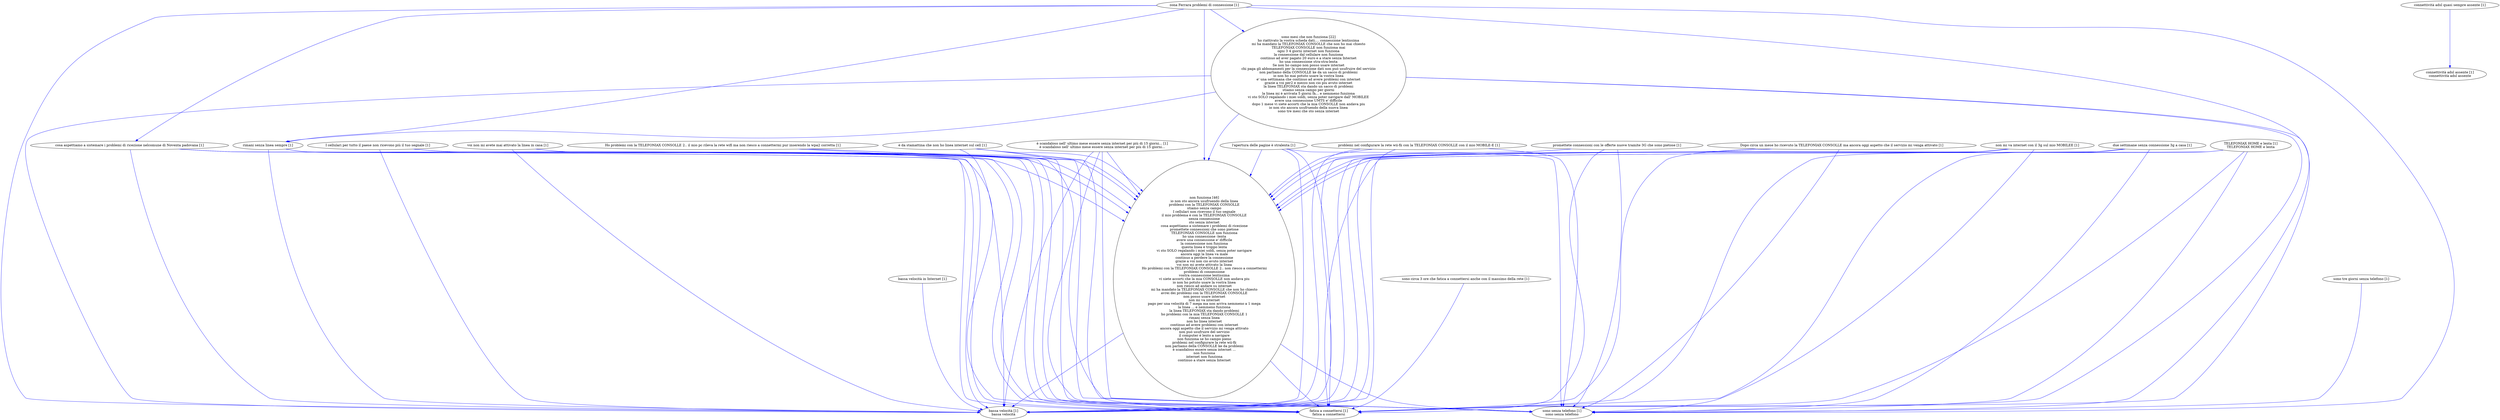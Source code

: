 digraph collapsedGraph {
"non funziona [46]\nio non sto ancora usufruendo della linea\nproblemi con la TELEFONIAX CONSOLLE\nstiamo senza campo\nI cellulari non ricevono il tuo segnale\nil mio problema è con la TELEFONIAX CONSOLLE\nsenza connessione\nsto senza internet\ncosa aspettiamo a sistemare i problemi di ricezione\npromettete connessioni che sono pietose\nTELEFONIAX CONSOLLE non funziona\nho una connessione -lenta\navere una connessione e' difficile\nla connessione non funziona\nquesta linea è troppo lenta\nvi sto SOLO regalando i miei soldi, senza poter navigare\nancora oggi la linea va male\ncontinuo a perdere la connessione\ngrazie a voi non cio avuto internet\nvoi non mi avete attivato la linea\nHo problemi con la TELEFONIAX CONSOLLE 2.. non riesco a connettermi\nproblemi di connessione\nvostra connessione lentissima\nvi siete accorti che la mia CONSOLLE non andava piu\nio non ho potuto usare la vostra linea\nnon riesco ad andare su internet\nmi ha mandato la TELEFONIAX CONSOLLE che non ho chiesto\navrei dei problemi con la TELEFONIAX CONSOLLE\nnon posso usare internet\nnon mi va internet\npago per una velocità di 7 mega ma non arriva nemmeno a 1 mega\nla linea ... e nemmeno funziona\nla linea TELEFONIAX sta dando problemi\nho problemi con la mia TELEFONIAX CONSOLLE 1\nrimani senza linea\nnon ho linea internet\ncontinuo ad avere problemi con internet\nancora oggi aspetto che il servizio mi venga attivato\nnon può usufruire del servizio\nil computer è lento a navigare\nnon funziona se ho campo pieno\nproblemi nel configurare la rete wii-fii\nnon parliamo della CONSOLLE ke da problemi\nè scandaloso essere senza internet ...\nnon funziona\ninternet non funziona\ncontinuo a stare senza Internet""sono mesi che non funziona [22]\nho riattivato la vostra scheda dati.... connessione lentissima\nmi ha mandato la TELEFONIAX CONSOLLE che non ho mai chiesto\nTELEFONIAX CONSOLLE non funziona mai\nogni 3 4 giorni internet non funziona\nla connessione dal cellulare non funziona\ncontinuo ad aver pagato 20 euro e a stare senza Internet\nho una connessione stra-stra-lenta\nSe non ho campo non posso usare internet\nchi paga gli abbonamenti per la connessione dati non può usufruire del servizio\nnon parliamo della CONSOLLE ke da un sacco di problemi\nio non ho mai potuto usare la vostra linea\ne' una settimana che continuo ad avere problemi con internet\ngrazie a voi per2 e mezzo non cio piu avuto internet\nla linea TELEFONIAX sta dando un sacco di problemi\nstiamo senza campo per giorni\nla linea mi è arrivata 5 giorni fà... e nemmeno funziona\nvi sto SOLO regalando i miei soldi, senza poter navigare dall' MOBILEE\navere una connessione UMTS e' difficile\ndopo 1 mese vi siete accorti che la mia CONSOLLE non andava piu\nio non sto ancora usufruendo della nuova linea\nsono tre mesi che sto senza internet""Dopo circa un mese ho ricevuto la TELEFONIAX CONSOLLE ma ancora oggi aspetto che il servizio mi venga attivato [1]""Ho problemi con la TELEFONIAX CONSOLLE 2.. il mio pc rileva la rete wifi ma non riesco a connettermi pur inserendo la wpa2 corretta [1]""I cellulari per tutto il paese non ricevono più il tuo segnale [1]""TELEFONIAX HOME e lenta [1]\nTELEFONIAX HOME e lenta""bassa velocità [1]\nbassa velocità""bassa velocità in Internet [1]""connettività adsl assente [1]\nconnettività adsl assente""connettività adsl quasi sempre assente [1]""cosa aspettiamo a sistemare i problemi di ricezione nelcomune di Noventa padovana [1]""due settimane senza connessione 3g a casa [1]""l'apertura delle pagine è stralenta [1]""non mi va internet con il 3g sul mio MOBILEE [1]""problemi nel configurare la rete wii-fii con la TELEFONIAX CONSOLLE con il mio MOBILE-E [1]""promettete connessioni con le offerte nuove tramite 3G che sono pietose [1]""rimani senza linea sempre [1]""fatica a connettersi [1]\nfatica a connettersi""sono circa 3 ore che fatica a connettersi anche con il massimo della rete [1]""sono senza telefono [1]\nsono senza telefono""sono tre giorni senza telefono [1]""voi non mi avete mai attivato la linea in casa [1]""zona Ferrara problemi di connessione [1]""è da stamattina che non ho linea internet sul cell [1]""è scandaloso nell' ultimo mese essere senza internet per più di 15 giorni... [1]\nè scandaloso nell' ultimo mese essere senza internet per più di 15 giorni...""bassa velocità in Internet [1]" -> "bassa velocità [1]\nbassa velocità" [color=blue]
"connettività adsl quasi sempre assente [1]" -> "connettività adsl assente [1]\nconnettività adsl assente" [color=blue]
"TELEFONIAX HOME e lenta [1]\nTELEFONIAX HOME e lenta" -> "non funziona [46]\nio non sto ancora usufruendo della linea\nproblemi con la TELEFONIAX CONSOLLE\nstiamo senza campo\nI cellulari non ricevono il tuo segnale\nil mio problema è con la TELEFONIAX CONSOLLE\nsenza connessione\nsto senza internet\ncosa aspettiamo a sistemare i problemi di ricezione\npromettete connessioni che sono pietose\nTELEFONIAX CONSOLLE non funziona\nho una connessione -lenta\navere una connessione e' difficile\nla connessione non funziona\nquesta linea è troppo lenta\nvi sto SOLO regalando i miei soldi, senza poter navigare\nancora oggi la linea va male\ncontinuo a perdere la connessione\ngrazie a voi non cio avuto internet\nvoi non mi avete attivato la linea\nHo problemi con la TELEFONIAX CONSOLLE 2.. non riesco a connettermi\nproblemi di connessione\nvostra connessione lentissima\nvi siete accorti che la mia CONSOLLE non andava piu\nio non ho potuto usare la vostra linea\nnon riesco ad andare su internet\nmi ha mandato la TELEFONIAX CONSOLLE che non ho chiesto\navrei dei problemi con la TELEFONIAX CONSOLLE\nnon posso usare internet\nnon mi va internet\npago per una velocità di 7 mega ma non arriva nemmeno a 1 mega\nla linea ... e nemmeno funziona\nla linea TELEFONIAX sta dando problemi\nho problemi con la mia TELEFONIAX CONSOLLE 1\nrimani senza linea\nnon ho linea internet\ncontinuo ad avere problemi con internet\nancora oggi aspetto che il servizio mi venga attivato\nnon può usufruire del servizio\nil computer è lento a navigare\nnon funziona se ho campo pieno\nproblemi nel configurare la rete wii-fii\nnon parliamo della CONSOLLE ke da problemi\nè scandaloso essere senza internet ...\nnon funziona\ninternet non funziona\ncontinuo a stare senza Internet" [color=blue]
"non funziona [46]\nio non sto ancora usufruendo della linea\nproblemi con la TELEFONIAX CONSOLLE\nstiamo senza campo\nI cellulari non ricevono il tuo segnale\nil mio problema è con la TELEFONIAX CONSOLLE\nsenza connessione\nsto senza internet\ncosa aspettiamo a sistemare i problemi di ricezione\npromettete connessioni che sono pietose\nTELEFONIAX CONSOLLE non funziona\nho una connessione -lenta\navere una connessione e' difficile\nla connessione non funziona\nquesta linea è troppo lenta\nvi sto SOLO regalando i miei soldi, senza poter navigare\nancora oggi la linea va male\ncontinuo a perdere la connessione\ngrazie a voi non cio avuto internet\nvoi non mi avete attivato la linea\nHo problemi con la TELEFONIAX CONSOLLE 2.. non riesco a connettermi\nproblemi di connessione\nvostra connessione lentissima\nvi siete accorti che la mia CONSOLLE non andava piu\nio non ho potuto usare la vostra linea\nnon riesco ad andare su internet\nmi ha mandato la TELEFONIAX CONSOLLE che non ho chiesto\navrei dei problemi con la TELEFONIAX CONSOLLE\nnon posso usare internet\nnon mi va internet\npago per una velocità di 7 mega ma non arriva nemmeno a 1 mega\nla linea ... e nemmeno funziona\nla linea TELEFONIAX sta dando problemi\nho problemi con la mia TELEFONIAX CONSOLLE 1\nrimani senza linea\nnon ho linea internet\ncontinuo ad avere problemi con internet\nancora oggi aspetto che il servizio mi venga attivato\nnon può usufruire del servizio\nil computer è lento a navigare\nnon funziona se ho campo pieno\nproblemi nel configurare la rete wii-fii\nnon parliamo della CONSOLLE ke da problemi\nè scandaloso essere senza internet ...\nnon funziona\ninternet non funziona\ncontinuo a stare senza Internet" -> "bassa velocità [1]\nbassa velocità" [color=blue]
"Ho problemi con la TELEFONIAX CONSOLLE 2.. il mio pc rileva la rete wifi ma non riesco a connettermi pur inserendo la wpa2 corretta [1]" -> "bassa velocità [1]\nbassa velocità" [color=blue]
"I cellulari per tutto il paese non ricevono più il tuo segnale [1]" -> "bassa velocità [1]\nbassa velocità" [color=blue]
"sono mesi che non funziona [22]\nho riattivato la vostra scheda dati.... connessione lentissima\nmi ha mandato la TELEFONIAX CONSOLLE che non ho mai chiesto\nTELEFONIAX CONSOLLE non funziona mai\nogni 3 4 giorni internet non funziona\nla connessione dal cellulare non funziona\ncontinuo ad aver pagato 20 euro e a stare senza Internet\nho una connessione stra-stra-lenta\nSe non ho campo non posso usare internet\nchi paga gli abbonamenti per la connessione dati non può usufruire del servizio\nnon parliamo della CONSOLLE ke da un sacco di problemi\nio non ho mai potuto usare la vostra linea\ne' una settimana che continuo ad avere problemi con internet\ngrazie a voi per2 e mezzo non cio piu avuto internet\nla linea TELEFONIAX sta dando un sacco di problemi\nstiamo senza campo per giorni\nla linea mi è arrivata 5 giorni fà... e nemmeno funziona\nvi sto SOLO regalando i miei soldi, senza poter navigare dall' MOBILEE\navere una connessione UMTS e' difficile\ndopo 1 mese vi siete accorti che la mia CONSOLLE non andava piu\nio non sto ancora usufruendo della nuova linea\nsono tre mesi che sto senza internet" -> "bassa velocità [1]\nbassa velocità" [color=blue]
"TELEFONIAX HOME e lenta [1]\nTELEFONIAX HOME e lenta" -> "bassa velocità [1]\nbassa velocità" [color=blue]
"cosa aspettiamo a sistemare i problemi di ricezione nelcomune di Noventa padovana [1]" -> "bassa velocità [1]\nbassa velocità" [color=blue]
"due settimane senza connessione 3g a casa [1]" -> "bassa velocità [1]\nbassa velocità" [color=blue]
"non mi va internet con il 3g sul mio MOBILEE [1]" -> "bassa velocità [1]\nbassa velocità" [color=blue]
"Dopo circa un mese ho ricevuto la TELEFONIAX CONSOLLE ma ancora oggi aspetto che il servizio mi venga attivato [1]" -> "bassa velocità [1]\nbassa velocità" [color=blue]
"problemi nel configurare la rete wii-fii con la TELEFONIAX CONSOLLE con il mio MOBILE-E [1]" -> "bassa velocità [1]\nbassa velocità" [color=blue]
"problemi nel configurare la rete wii-fii con la TELEFONIAX CONSOLLE con il mio MOBILE-E [1]" -> "non funziona [46]\nio non sto ancora usufruendo della linea\nproblemi con la TELEFONIAX CONSOLLE\nstiamo senza campo\nI cellulari non ricevono il tuo segnale\nil mio problema è con la TELEFONIAX CONSOLLE\nsenza connessione\nsto senza internet\ncosa aspettiamo a sistemare i problemi di ricezione\npromettete connessioni che sono pietose\nTELEFONIAX CONSOLLE non funziona\nho una connessione -lenta\navere una connessione e' difficile\nla connessione non funziona\nquesta linea è troppo lenta\nvi sto SOLO regalando i miei soldi, senza poter navigare\nancora oggi la linea va male\ncontinuo a perdere la connessione\ngrazie a voi non cio avuto internet\nvoi non mi avete attivato la linea\nHo problemi con la TELEFONIAX CONSOLLE 2.. non riesco a connettermi\nproblemi di connessione\nvostra connessione lentissima\nvi siete accorti che la mia CONSOLLE non andava piu\nio non ho potuto usare la vostra linea\nnon riesco ad andare su internet\nmi ha mandato la TELEFONIAX CONSOLLE che non ho chiesto\navrei dei problemi con la TELEFONIAX CONSOLLE\nnon posso usare internet\nnon mi va internet\npago per una velocità di 7 mega ma non arriva nemmeno a 1 mega\nla linea ... e nemmeno funziona\nla linea TELEFONIAX sta dando problemi\nho problemi con la mia TELEFONIAX CONSOLLE 1\nrimani senza linea\nnon ho linea internet\ncontinuo ad avere problemi con internet\nancora oggi aspetto che il servizio mi venga attivato\nnon può usufruire del servizio\nil computer è lento a navigare\nnon funziona se ho campo pieno\nproblemi nel configurare la rete wii-fii\nnon parliamo della CONSOLLE ke da problemi\nè scandaloso essere senza internet ...\nnon funziona\ninternet non funziona\ncontinuo a stare senza Internet" [color=blue]
"promettete connessioni con le offerte nuove tramite 3G che sono pietose [1]" -> "bassa velocità [1]\nbassa velocità" [color=blue]
"cosa aspettiamo a sistemare i problemi di ricezione nelcomune di Noventa padovana [1]" -> "non funziona [46]\nio non sto ancora usufruendo della linea\nproblemi con la TELEFONIAX CONSOLLE\nstiamo senza campo\nI cellulari non ricevono il tuo segnale\nil mio problema è con la TELEFONIAX CONSOLLE\nsenza connessione\nsto senza internet\ncosa aspettiamo a sistemare i problemi di ricezione\npromettete connessioni che sono pietose\nTELEFONIAX CONSOLLE non funziona\nho una connessione -lenta\navere una connessione e' difficile\nla connessione non funziona\nquesta linea è troppo lenta\nvi sto SOLO regalando i miei soldi, senza poter navigare\nancora oggi la linea va male\ncontinuo a perdere la connessione\ngrazie a voi non cio avuto internet\nvoi non mi avete attivato la linea\nHo problemi con la TELEFONIAX CONSOLLE 2.. non riesco a connettermi\nproblemi di connessione\nvostra connessione lentissima\nvi siete accorti che la mia CONSOLLE non andava piu\nio non ho potuto usare la vostra linea\nnon riesco ad andare su internet\nmi ha mandato la TELEFONIAX CONSOLLE che non ho chiesto\navrei dei problemi con la TELEFONIAX CONSOLLE\nnon posso usare internet\nnon mi va internet\npago per una velocità di 7 mega ma non arriva nemmeno a 1 mega\nla linea ... e nemmeno funziona\nla linea TELEFONIAX sta dando problemi\nho problemi con la mia TELEFONIAX CONSOLLE 1\nrimani senza linea\nnon ho linea internet\ncontinuo ad avere problemi con internet\nancora oggi aspetto che il servizio mi venga attivato\nnon può usufruire del servizio\nil computer è lento a navigare\nnon funziona se ho campo pieno\nproblemi nel configurare la rete wii-fii\nnon parliamo della CONSOLLE ke da problemi\nè scandaloso essere senza internet ...\nnon funziona\ninternet non funziona\ncontinuo a stare senza Internet" [color=blue]
"sono mesi che non funziona [22]\nho riattivato la vostra scheda dati.... connessione lentissima\nmi ha mandato la TELEFONIAX CONSOLLE che non ho mai chiesto\nTELEFONIAX CONSOLLE non funziona mai\nogni 3 4 giorni internet non funziona\nla connessione dal cellulare non funziona\ncontinuo ad aver pagato 20 euro e a stare senza Internet\nho una connessione stra-stra-lenta\nSe non ho campo non posso usare internet\nchi paga gli abbonamenti per la connessione dati non può usufruire del servizio\nnon parliamo della CONSOLLE ke da un sacco di problemi\nio non ho mai potuto usare la vostra linea\ne' una settimana che continuo ad avere problemi con internet\ngrazie a voi per2 e mezzo non cio piu avuto internet\nla linea TELEFONIAX sta dando un sacco di problemi\nstiamo senza campo per giorni\nla linea mi è arrivata 5 giorni fà... e nemmeno funziona\nvi sto SOLO regalando i miei soldi, senza poter navigare dall' MOBILEE\navere una connessione UMTS e' difficile\ndopo 1 mese vi siete accorti che la mia CONSOLLE non andava piu\nio non sto ancora usufruendo della nuova linea\nsono tre mesi che sto senza internet" -> "non funziona [46]\nio non sto ancora usufruendo della linea\nproblemi con la TELEFONIAX CONSOLLE\nstiamo senza campo\nI cellulari non ricevono il tuo segnale\nil mio problema è con la TELEFONIAX CONSOLLE\nsenza connessione\nsto senza internet\ncosa aspettiamo a sistemare i problemi di ricezione\npromettete connessioni che sono pietose\nTELEFONIAX CONSOLLE non funziona\nho una connessione -lenta\navere una connessione e' difficile\nla connessione non funziona\nquesta linea è troppo lenta\nvi sto SOLO regalando i miei soldi, senza poter navigare\nancora oggi la linea va male\ncontinuo a perdere la connessione\ngrazie a voi non cio avuto internet\nvoi non mi avete attivato la linea\nHo problemi con la TELEFONIAX CONSOLLE 2.. non riesco a connettermi\nproblemi di connessione\nvostra connessione lentissima\nvi siete accorti che la mia CONSOLLE non andava piu\nio non ho potuto usare la vostra linea\nnon riesco ad andare su internet\nmi ha mandato la TELEFONIAX CONSOLLE che non ho chiesto\navrei dei problemi con la TELEFONIAX CONSOLLE\nnon posso usare internet\nnon mi va internet\npago per una velocità di 7 mega ma non arriva nemmeno a 1 mega\nla linea ... e nemmeno funziona\nla linea TELEFONIAX sta dando problemi\nho problemi con la mia TELEFONIAX CONSOLLE 1\nrimani senza linea\nnon ho linea internet\ncontinuo ad avere problemi con internet\nancora oggi aspetto che il servizio mi venga attivato\nnon può usufruire del servizio\nil computer è lento a navigare\nnon funziona se ho campo pieno\nproblemi nel configurare la rete wii-fii\nnon parliamo della CONSOLLE ke da problemi\nè scandaloso essere senza internet ...\nnon funziona\ninternet non funziona\ncontinuo a stare senza Internet" [color=blue]
"due settimane senza connessione 3g a casa [1]" -> "non funziona [46]\nio non sto ancora usufruendo della linea\nproblemi con la TELEFONIAX CONSOLLE\nstiamo senza campo\nI cellulari non ricevono il tuo segnale\nil mio problema è con la TELEFONIAX CONSOLLE\nsenza connessione\nsto senza internet\ncosa aspettiamo a sistemare i problemi di ricezione\npromettete connessioni che sono pietose\nTELEFONIAX CONSOLLE non funziona\nho una connessione -lenta\navere una connessione e' difficile\nla connessione non funziona\nquesta linea è troppo lenta\nvi sto SOLO regalando i miei soldi, senza poter navigare\nancora oggi la linea va male\ncontinuo a perdere la connessione\ngrazie a voi non cio avuto internet\nvoi non mi avete attivato la linea\nHo problemi con la TELEFONIAX CONSOLLE 2.. non riesco a connettermi\nproblemi di connessione\nvostra connessione lentissima\nvi siete accorti che la mia CONSOLLE non andava piu\nio non ho potuto usare la vostra linea\nnon riesco ad andare su internet\nmi ha mandato la TELEFONIAX CONSOLLE che non ho chiesto\navrei dei problemi con la TELEFONIAX CONSOLLE\nnon posso usare internet\nnon mi va internet\npago per una velocità di 7 mega ma non arriva nemmeno a 1 mega\nla linea ... e nemmeno funziona\nla linea TELEFONIAX sta dando problemi\nho problemi con la mia TELEFONIAX CONSOLLE 1\nrimani senza linea\nnon ho linea internet\ncontinuo ad avere problemi con internet\nancora oggi aspetto che il servizio mi venga attivato\nnon può usufruire del servizio\nil computer è lento a navigare\nnon funziona se ho campo pieno\nproblemi nel configurare la rete wii-fii\nnon parliamo della CONSOLLE ke da problemi\nè scandaloso essere senza internet ...\nnon funziona\ninternet non funziona\ncontinuo a stare senza Internet" [color=blue]
"non mi va internet con il 3g sul mio MOBILEE [1]" -> "non funziona [46]\nio non sto ancora usufruendo della linea\nproblemi con la TELEFONIAX CONSOLLE\nstiamo senza campo\nI cellulari non ricevono il tuo segnale\nil mio problema è con la TELEFONIAX CONSOLLE\nsenza connessione\nsto senza internet\ncosa aspettiamo a sistemare i problemi di ricezione\npromettete connessioni che sono pietose\nTELEFONIAX CONSOLLE non funziona\nho una connessione -lenta\navere una connessione e' difficile\nla connessione non funziona\nquesta linea è troppo lenta\nvi sto SOLO regalando i miei soldi, senza poter navigare\nancora oggi la linea va male\ncontinuo a perdere la connessione\ngrazie a voi non cio avuto internet\nvoi non mi avete attivato la linea\nHo problemi con la TELEFONIAX CONSOLLE 2.. non riesco a connettermi\nproblemi di connessione\nvostra connessione lentissima\nvi siete accorti che la mia CONSOLLE non andava piu\nio non ho potuto usare la vostra linea\nnon riesco ad andare su internet\nmi ha mandato la TELEFONIAX CONSOLLE che non ho chiesto\navrei dei problemi con la TELEFONIAX CONSOLLE\nnon posso usare internet\nnon mi va internet\npago per una velocità di 7 mega ma non arriva nemmeno a 1 mega\nla linea ... e nemmeno funziona\nla linea TELEFONIAX sta dando problemi\nho problemi con la mia TELEFONIAX CONSOLLE 1\nrimani senza linea\nnon ho linea internet\ncontinuo ad avere problemi con internet\nancora oggi aspetto che il servizio mi venga attivato\nnon può usufruire del servizio\nil computer è lento a navigare\nnon funziona se ho campo pieno\nproblemi nel configurare la rete wii-fii\nnon parliamo della CONSOLLE ke da problemi\nè scandaloso essere senza internet ...\nnon funziona\ninternet non funziona\ncontinuo a stare senza Internet" [color=blue]
"promettete connessioni con le offerte nuove tramite 3G che sono pietose [1]" -> "non funziona [46]\nio non sto ancora usufruendo della linea\nproblemi con la TELEFONIAX CONSOLLE\nstiamo senza campo\nI cellulari non ricevono il tuo segnale\nil mio problema è con la TELEFONIAX CONSOLLE\nsenza connessione\nsto senza internet\ncosa aspettiamo a sistemare i problemi di ricezione\npromettete connessioni che sono pietose\nTELEFONIAX CONSOLLE non funziona\nho una connessione -lenta\navere una connessione e' difficile\nla connessione non funziona\nquesta linea è troppo lenta\nvi sto SOLO regalando i miei soldi, senza poter navigare\nancora oggi la linea va male\ncontinuo a perdere la connessione\ngrazie a voi non cio avuto internet\nvoi non mi avete attivato la linea\nHo problemi con la TELEFONIAX CONSOLLE 2.. non riesco a connettermi\nproblemi di connessione\nvostra connessione lentissima\nvi siete accorti che la mia CONSOLLE non andava piu\nio non ho potuto usare la vostra linea\nnon riesco ad andare su internet\nmi ha mandato la TELEFONIAX CONSOLLE che non ho chiesto\navrei dei problemi con la TELEFONIAX CONSOLLE\nnon posso usare internet\nnon mi va internet\npago per una velocità di 7 mega ma non arriva nemmeno a 1 mega\nla linea ... e nemmeno funziona\nla linea TELEFONIAX sta dando problemi\nho problemi con la mia TELEFONIAX CONSOLLE 1\nrimani senza linea\nnon ho linea internet\ncontinuo ad avere problemi con internet\nancora oggi aspetto che il servizio mi venga attivato\nnon può usufruire del servizio\nil computer è lento a navigare\nnon funziona se ho campo pieno\nproblemi nel configurare la rete wii-fii\nnon parliamo della CONSOLLE ke da problemi\nè scandaloso essere senza internet ...\nnon funziona\ninternet non funziona\ncontinuo a stare senza Internet" [color=blue]
"Dopo circa un mese ho ricevuto la TELEFONIAX CONSOLLE ma ancora oggi aspetto che il servizio mi venga attivato [1]" -> "non funziona [46]\nio non sto ancora usufruendo della linea\nproblemi con la TELEFONIAX CONSOLLE\nstiamo senza campo\nI cellulari non ricevono il tuo segnale\nil mio problema è con la TELEFONIAX CONSOLLE\nsenza connessione\nsto senza internet\ncosa aspettiamo a sistemare i problemi di ricezione\npromettete connessioni che sono pietose\nTELEFONIAX CONSOLLE non funziona\nho una connessione -lenta\navere una connessione e' difficile\nla connessione non funziona\nquesta linea è troppo lenta\nvi sto SOLO regalando i miei soldi, senza poter navigare\nancora oggi la linea va male\ncontinuo a perdere la connessione\ngrazie a voi non cio avuto internet\nvoi non mi avete attivato la linea\nHo problemi con la TELEFONIAX CONSOLLE 2.. non riesco a connettermi\nproblemi di connessione\nvostra connessione lentissima\nvi siete accorti che la mia CONSOLLE non andava piu\nio non ho potuto usare la vostra linea\nnon riesco ad andare su internet\nmi ha mandato la TELEFONIAX CONSOLLE che non ho chiesto\navrei dei problemi con la TELEFONIAX CONSOLLE\nnon posso usare internet\nnon mi va internet\npago per una velocità di 7 mega ma non arriva nemmeno a 1 mega\nla linea ... e nemmeno funziona\nla linea TELEFONIAX sta dando problemi\nho problemi con la mia TELEFONIAX CONSOLLE 1\nrimani senza linea\nnon ho linea internet\ncontinuo ad avere problemi con internet\nancora oggi aspetto che il servizio mi venga attivato\nnon può usufruire del servizio\nil computer è lento a navigare\nnon funziona se ho campo pieno\nproblemi nel configurare la rete wii-fii\nnon parliamo della CONSOLLE ke da problemi\nè scandaloso essere senza internet ...\nnon funziona\ninternet non funziona\ncontinuo a stare senza Internet" [color=blue]
"Ho problemi con la TELEFONIAX CONSOLLE 2.. il mio pc rileva la rete wifi ma non riesco a connettermi pur inserendo la wpa2 corretta [1]" -> "non funziona [46]\nio non sto ancora usufruendo della linea\nproblemi con la TELEFONIAX CONSOLLE\nstiamo senza campo\nI cellulari non ricevono il tuo segnale\nil mio problema è con la TELEFONIAX CONSOLLE\nsenza connessione\nsto senza internet\ncosa aspettiamo a sistemare i problemi di ricezione\npromettete connessioni che sono pietose\nTELEFONIAX CONSOLLE non funziona\nho una connessione -lenta\navere una connessione e' difficile\nla connessione non funziona\nquesta linea è troppo lenta\nvi sto SOLO regalando i miei soldi, senza poter navigare\nancora oggi la linea va male\ncontinuo a perdere la connessione\ngrazie a voi non cio avuto internet\nvoi non mi avete attivato la linea\nHo problemi con la TELEFONIAX CONSOLLE 2.. non riesco a connettermi\nproblemi di connessione\nvostra connessione lentissima\nvi siete accorti che la mia CONSOLLE non andava piu\nio non ho potuto usare la vostra linea\nnon riesco ad andare su internet\nmi ha mandato la TELEFONIAX CONSOLLE che non ho chiesto\navrei dei problemi con la TELEFONIAX CONSOLLE\nnon posso usare internet\nnon mi va internet\npago per una velocità di 7 mega ma non arriva nemmeno a 1 mega\nla linea ... e nemmeno funziona\nla linea TELEFONIAX sta dando problemi\nho problemi con la mia TELEFONIAX CONSOLLE 1\nrimani senza linea\nnon ho linea internet\ncontinuo ad avere problemi con internet\nancora oggi aspetto che il servizio mi venga attivato\nnon può usufruire del servizio\nil computer è lento a navigare\nnon funziona se ho campo pieno\nproblemi nel configurare la rete wii-fii\nnon parliamo della CONSOLLE ke da problemi\nè scandaloso essere senza internet ...\nnon funziona\ninternet non funziona\ncontinuo a stare senza Internet" [color=blue]
"I cellulari per tutto il paese non ricevono più il tuo segnale [1]" -> "non funziona [46]\nio non sto ancora usufruendo della linea\nproblemi con la TELEFONIAX CONSOLLE\nstiamo senza campo\nI cellulari non ricevono il tuo segnale\nil mio problema è con la TELEFONIAX CONSOLLE\nsenza connessione\nsto senza internet\ncosa aspettiamo a sistemare i problemi di ricezione\npromettete connessioni che sono pietose\nTELEFONIAX CONSOLLE non funziona\nho una connessione -lenta\navere una connessione e' difficile\nla connessione non funziona\nquesta linea è troppo lenta\nvi sto SOLO regalando i miei soldi, senza poter navigare\nancora oggi la linea va male\ncontinuo a perdere la connessione\ngrazie a voi non cio avuto internet\nvoi non mi avete attivato la linea\nHo problemi con la TELEFONIAX CONSOLLE 2.. non riesco a connettermi\nproblemi di connessione\nvostra connessione lentissima\nvi siete accorti che la mia CONSOLLE non andava piu\nio non ho potuto usare la vostra linea\nnon riesco ad andare su internet\nmi ha mandato la TELEFONIAX CONSOLLE che non ho chiesto\navrei dei problemi con la TELEFONIAX CONSOLLE\nnon posso usare internet\nnon mi va internet\npago per una velocità di 7 mega ma non arriva nemmeno a 1 mega\nla linea ... e nemmeno funziona\nla linea TELEFONIAX sta dando problemi\nho problemi con la mia TELEFONIAX CONSOLLE 1\nrimani senza linea\nnon ho linea internet\ncontinuo ad avere problemi con internet\nancora oggi aspetto che il servizio mi venga attivato\nnon può usufruire del servizio\nil computer è lento a navigare\nnon funziona se ho campo pieno\nproblemi nel configurare la rete wii-fii\nnon parliamo della CONSOLLE ke da problemi\nè scandaloso essere senza internet ...\nnon funziona\ninternet non funziona\ncontinuo a stare senza Internet" [color=blue]
"sono mesi che non funziona [22]\nho riattivato la vostra scheda dati.... connessione lentissima\nmi ha mandato la TELEFONIAX CONSOLLE che non ho mai chiesto\nTELEFONIAX CONSOLLE non funziona mai\nogni 3 4 giorni internet non funziona\nla connessione dal cellulare non funziona\ncontinuo ad aver pagato 20 euro e a stare senza Internet\nho una connessione stra-stra-lenta\nSe non ho campo non posso usare internet\nchi paga gli abbonamenti per la connessione dati non può usufruire del servizio\nnon parliamo della CONSOLLE ke da un sacco di problemi\nio non ho mai potuto usare la vostra linea\ne' una settimana che continuo ad avere problemi con internet\ngrazie a voi per2 e mezzo non cio piu avuto internet\nla linea TELEFONIAX sta dando un sacco di problemi\nstiamo senza campo per giorni\nla linea mi è arrivata 5 giorni fà... e nemmeno funziona\nvi sto SOLO regalando i miei soldi, senza poter navigare dall' MOBILEE\navere una connessione UMTS e' difficile\ndopo 1 mese vi siete accorti che la mia CONSOLLE non andava piu\nio non sto ancora usufruendo della nuova linea\nsono tre mesi che sto senza internet" -> "rimani senza linea sempre [1]" [color=blue]
"rimani senza linea sempre [1]" -> "bassa velocità [1]\nbassa velocità" [color=blue]
"rimani senza linea sempre [1]" -> "non funziona [46]\nio non sto ancora usufruendo della linea\nproblemi con la TELEFONIAX CONSOLLE\nstiamo senza campo\nI cellulari non ricevono il tuo segnale\nil mio problema è con la TELEFONIAX CONSOLLE\nsenza connessione\nsto senza internet\ncosa aspettiamo a sistemare i problemi di ricezione\npromettete connessioni che sono pietose\nTELEFONIAX CONSOLLE non funziona\nho una connessione -lenta\navere una connessione e' difficile\nla connessione non funziona\nquesta linea è troppo lenta\nvi sto SOLO regalando i miei soldi, senza poter navigare\nancora oggi la linea va male\ncontinuo a perdere la connessione\ngrazie a voi non cio avuto internet\nvoi non mi avete attivato la linea\nHo problemi con la TELEFONIAX CONSOLLE 2.. non riesco a connettermi\nproblemi di connessione\nvostra connessione lentissima\nvi siete accorti che la mia CONSOLLE non andava piu\nio non ho potuto usare la vostra linea\nnon riesco ad andare su internet\nmi ha mandato la TELEFONIAX CONSOLLE che non ho chiesto\navrei dei problemi con la TELEFONIAX CONSOLLE\nnon posso usare internet\nnon mi va internet\npago per una velocità di 7 mega ma non arriva nemmeno a 1 mega\nla linea ... e nemmeno funziona\nla linea TELEFONIAX sta dando problemi\nho problemi con la mia TELEFONIAX CONSOLLE 1\nrimani senza linea\nnon ho linea internet\ncontinuo ad avere problemi con internet\nancora oggi aspetto che il servizio mi venga attivato\nnon può usufruire del servizio\nil computer è lento a navigare\nnon funziona se ho campo pieno\nproblemi nel configurare la rete wii-fii\nnon parliamo della CONSOLLE ke da problemi\nè scandaloso essere senza internet ...\nnon funziona\ninternet non funziona\ncontinuo a stare senza Internet" [color=blue]
"sono circa 3 ore che fatica a connettersi anche con il massimo della rete [1]" -> "fatica a connettersi [1]\nfatica a connettersi" [color=blue]
"non funziona [46]\nio non sto ancora usufruendo della linea\nproblemi con la TELEFONIAX CONSOLLE\nstiamo senza campo\nI cellulari non ricevono il tuo segnale\nil mio problema è con la TELEFONIAX CONSOLLE\nsenza connessione\nsto senza internet\ncosa aspettiamo a sistemare i problemi di ricezione\npromettete connessioni che sono pietose\nTELEFONIAX CONSOLLE non funziona\nho una connessione -lenta\navere una connessione e' difficile\nla connessione non funziona\nquesta linea è troppo lenta\nvi sto SOLO regalando i miei soldi, senza poter navigare\nancora oggi la linea va male\ncontinuo a perdere la connessione\ngrazie a voi non cio avuto internet\nvoi non mi avete attivato la linea\nHo problemi con la TELEFONIAX CONSOLLE 2.. non riesco a connettermi\nproblemi di connessione\nvostra connessione lentissima\nvi siete accorti che la mia CONSOLLE non andava piu\nio non ho potuto usare la vostra linea\nnon riesco ad andare su internet\nmi ha mandato la TELEFONIAX CONSOLLE che non ho chiesto\navrei dei problemi con la TELEFONIAX CONSOLLE\nnon posso usare internet\nnon mi va internet\npago per una velocità di 7 mega ma non arriva nemmeno a 1 mega\nla linea ... e nemmeno funziona\nla linea TELEFONIAX sta dando problemi\nho problemi con la mia TELEFONIAX CONSOLLE 1\nrimani senza linea\nnon ho linea internet\ncontinuo ad avere problemi con internet\nancora oggi aspetto che il servizio mi venga attivato\nnon può usufruire del servizio\nil computer è lento a navigare\nnon funziona se ho campo pieno\nproblemi nel configurare la rete wii-fii\nnon parliamo della CONSOLLE ke da problemi\nè scandaloso essere senza internet ...\nnon funziona\ninternet non funziona\ncontinuo a stare senza Internet" -> "fatica a connettersi [1]\nfatica a connettersi" [color=blue]
"Dopo circa un mese ho ricevuto la TELEFONIAX CONSOLLE ma ancora oggi aspetto che il servizio mi venga attivato [1]" -> "fatica a connettersi [1]\nfatica a connettersi" [color=blue]
"Ho problemi con la TELEFONIAX CONSOLLE 2.. il mio pc rileva la rete wifi ma non riesco a connettermi pur inserendo la wpa2 corretta [1]" -> "fatica a connettersi [1]\nfatica a connettersi" [color=blue]
"I cellulari per tutto il paese non ricevono più il tuo segnale [1]" -> "fatica a connettersi [1]\nfatica a connettersi" [color=blue]
"sono mesi che non funziona [22]\nho riattivato la vostra scheda dati.... connessione lentissima\nmi ha mandato la TELEFONIAX CONSOLLE che non ho mai chiesto\nTELEFONIAX CONSOLLE non funziona mai\nogni 3 4 giorni internet non funziona\nla connessione dal cellulare non funziona\ncontinuo ad aver pagato 20 euro e a stare senza Internet\nho una connessione stra-stra-lenta\nSe non ho campo non posso usare internet\nchi paga gli abbonamenti per la connessione dati non può usufruire del servizio\nnon parliamo della CONSOLLE ke da un sacco di problemi\nio non ho mai potuto usare la vostra linea\ne' una settimana che continuo ad avere problemi con internet\ngrazie a voi per2 e mezzo non cio piu avuto internet\nla linea TELEFONIAX sta dando un sacco di problemi\nstiamo senza campo per giorni\nla linea mi è arrivata 5 giorni fà... e nemmeno funziona\nvi sto SOLO regalando i miei soldi, senza poter navigare dall' MOBILEE\navere una connessione UMTS e' difficile\ndopo 1 mese vi siete accorti che la mia CONSOLLE non andava piu\nio non sto ancora usufruendo della nuova linea\nsono tre mesi che sto senza internet" -> "fatica a connettersi [1]\nfatica a connettersi" [color=blue]
"TELEFONIAX HOME e lenta [1]\nTELEFONIAX HOME e lenta" -> "fatica a connettersi [1]\nfatica a connettersi" [color=blue]
"cosa aspettiamo a sistemare i problemi di ricezione nelcomune di Noventa padovana [1]" -> "fatica a connettersi [1]\nfatica a connettersi" [color=blue]
"due settimane senza connessione 3g a casa [1]" -> "fatica a connettersi [1]\nfatica a connettersi" [color=blue]
"non mi va internet con il 3g sul mio MOBILEE [1]" -> "fatica a connettersi [1]\nfatica a connettersi" [color=blue]
"problemi nel configurare la rete wii-fii con la TELEFONIAX CONSOLLE con il mio MOBILE-E [1]" -> "fatica a connettersi [1]\nfatica a connettersi" [color=blue]
"promettete connessioni con le offerte nuove tramite 3G che sono pietose [1]" -> "fatica a connettersi [1]\nfatica a connettersi" [color=blue]
"rimani senza linea sempre [1]" -> "fatica a connettersi [1]\nfatica a connettersi" [color=blue]
"sono tre giorni senza telefono [1]" -> "sono senza telefono [1]\nsono senza telefono" [color=blue]
"non funziona [46]\nio non sto ancora usufruendo della linea\nproblemi con la TELEFONIAX CONSOLLE\nstiamo senza campo\nI cellulari non ricevono il tuo segnale\nil mio problema è con la TELEFONIAX CONSOLLE\nsenza connessione\nsto senza internet\ncosa aspettiamo a sistemare i problemi di ricezione\npromettete connessioni che sono pietose\nTELEFONIAX CONSOLLE non funziona\nho una connessione -lenta\navere una connessione e' difficile\nla connessione non funziona\nquesta linea è troppo lenta\nvi sto SOLO regalando i miei soldi, senza poter navigare\nancora oggi la linea va male\ncontinuo a perdere la connessione\ngrazie a voi non cio avuto internet\nvoi non mi avete attivato la linea\nHo problemi con la TELEFONIAX CONSOLLE 2.. non riesco a connettermi\nproblemi di connessione\nvostra connessione lentissima\nvi siete accorti che la mia CONSOLLE non andava piu\nio non ho potuto usare la vostra linea\nnon riesco ad andare su internet\nmi ha mandato la TELEFONIAX CONSOLLE che non ho chiesto\navrei dei problemi con la TELEFONIAX CONSOLLE\nnon posso usare internet\nnon mi va internet\npago per una velocità di 7 mega ma non arriva nemmeno a 1 mega\nla linea ... e nemmeno funziona\nla linea TELEFONIAX sta dando problemi\nho problemi con la mia TELEFONIAX CONSOLLE 1\nrimani senza linea\nnon ho linea internet\ncontinuo ad avere problemi con internet\nancora oggi aspetto che il servizio mi venga attivato\nnon può usufruire del servizio\nil computer è lento a navigare\nnon funziona se ho campo pieno\nproblemi nel configurare la rete wii-fii\nnon parliamo della CONSOLLE ke da problemi\nè scandaloso essere senza internet ...\nnon funziona\ninternet non funziona\ncontinuo a stare senza Internet" -> "sono senza telefono [1]\nsono senza telefono" [color=blue]
"Dopo circa un mese ho ricevuto la TELEFONIAX CONSOLLE ma ancora oggi aspetto che il servizio mi venga attivato [1]" -> "sono senza telefono [1]\nsono senza telefono" [color=blue]
"Ho problemi con la TELEFONIAX CONSOLLE 2.. il mio pc rileva la rete wifi ma non riesco a connettermi pur inserendo la wpa2 corretta [1]" -> "sono senza telefono [1]\nsono senza telefono" [color=blue]
"I cellulari per tutto il paese non ricevono più il tuo segnale [1]" -> "sono senza telefono [1]\nsono senza telefono" [color=blue]
"sono mesi che non funziona [22]\nho riattivato la vostra scheda dati.... connessione lentissima\nmi ha mandato la TELEFONIAX CONSOLLE che non ho mai chiesto\nTELEFONIAX CONSOLLE non funziona mai\nogni 3 4 giorni internet non funziona\nla connessione dal cellulare non funziona\ncontinuo ad aver pagato 20 euro e a stare senza Internet\nho una connessione stra-stra-lenta\nSe non ho campo non posso usare internet\nchi paga gli abbonamenti per la connessione dati non può usufruire del servizio\nnon parliamo della CONSOLLE ke da un sacco di problemi\nio non ho mai potuto usare la vostra linea\ne' una settimana che continuo ad avere problemi con internet\ngrazie a voi per2 e mezzo non cio piu avuto internet\nla linea TELEFONIAX sta dando un sacco di problemi\nstiamo senza campo per giorni\nla linea mi è arrivata 5 giorni fà... e nemmeno funziona\nvi sto SOLO regalando i miei soldi, senza poter navigare dall' MOBILEE\navere una connessione UMTS e' difficile\ndopo 1 mese vi siete accorti che la mia CONSOLLE non andava piu\nio non sto ancora usufruendo della nuova linea\nsono tre mesi che sto senza internet" -> "sono senza telefono [1]\nsono senza telefono" [color=blue]
"TELEFONIAX HOME e lenta [1]\nTELEFONIAX HOME e lenta" -> "sono senza telefono [1]\nsono senza telefono" [color=blue]
"cosa aspettiamo a sistemare i problemi di ricezione nelcomune di Noventa padovana [1]" -> "sono senza telefono [1]\nsono senza telefono" [color=blue]
"due settimane senza connessione 3g a casa [1]" -> "sono senza telefono [1]\nsono senza telefono" [color=blue]
"non mi va internet con il 3g sul mio MOBILEE [1]" -> "sono senza telefono [1]\nsono senza telefono" [color=blue]
"problemi nel configurare la rete wii-fii con la TELEFONIAX CONSOLLE con il mio MOBILE-E [1]" -> "sono senza telefono [1]\nsono senza telefono" [color=blue]
"promettete connessioni con le offerte nuove tramite 3G che sono pietose [1]" -> "sono senza telefono [1]\nsono senza telefono" [color=blue]
"rimani senza linea sempre [1]" -> "sono senza telefono [1]\nsono senza telefono" [color=blue]
"voi non mi avete mai attivato la linea in casa [1]" -> "bassa velocità [1]\nbassa velocità" [color=blue]
"voi non mi avete mai attivato la linea in casa [1]" -> "sono senza telefono [1]\nsono senza telefono" [color=blue]
"voi non mi avete mai attivato la linea in casa [1]" -> "fatica a connettersi [1]\nfatica a connettersi" [color=blue]
"voi non mi avete mai attivato la linea in casa [1]" -> "non funziona [46]\nio non sto ancora usufruendo della linea\nproblemi con la TELEFONIAX CONSOLLE\nstiamo senza campo\nI cellulari non ricevono il tuo segnale\nil mio problema è con la TELEFONIAX CONSOLLE\nsenza connessione\nsto senza internet\ncosa aspettiamo a sistemare i problemi di ricezione\npromettete connessioni che sono pietose\nTELEFONIAX CONSOLLE non funziona\nho una connessione -lenta\navere una connessione e' difficile\nla connessione non funziona\nquesta linea è troppo lenta\nvi sto SOLO regalando i miei soldi, senza poter navigare\nancora oggi la linea va male\ncontinuo a perdere la connessione\ngrazie a voi non cio avuto internet\nvoi non mi avete attivato la linea\nHo problemi con la TELEFONIAX CONSOLLE 2.. non riesco a connettermi\nproblemi di connessione\nvostra connessione lentissima\nvi siete accorti che la mia CONSOLLE non andava piu\nio non ho potuto usare la vostra linea\nnon riesco ad andare su internet\nmi ha mandato la TELEFONIAX CONSOLLE che non ho chiesto\navrei dei problemi con la TELEFONIAX CONSOLLE\nnon posso usare internet\nnon mi va internet\npago per una velocità di 7 mega ma non arriva nemmeno a 1 mega\nla linea ... e nemmeno funziona\nla linea TELEFONIAX sta dando problemi\nho problemi con la mia TELEFONIAX CONSOLLE 1\nrimani senza linea\nnon ho linea internet\ncontinuo ad avere problemi con internet\nancora oggi aspetto che il servizio mi venga attivato\nnon può usufruire del servizio\nil computer è lento a navigare\nnon funziona se ho campo pieno\nproblemi nel configurare la rete wii-fii\nnon parliamo della CONSOLLE ke da problemi\nè scandaloso essere senza internet ...\nnon funziona\ninternet non funziona\ncontinuo a stare senza Internet" [color=blue]
"zona Ferrara problemi di connessione [1]" -> "cosa aspettiamo a sistemare i problemi di ricezione nelcomune di Noventa padovana [1]" [color=blue]
"zona Ferrara problemi di connessione [1]" -> "bassa velocità [1]\nbassa velocità" [color=blue]
"zona Ferrara problemi di connessione [1]" -> "sono senza telefono [1]\nsono senza telefono" [color=blue]
"zona Ferrara problemi di connessione [1]" -> "fatica a connettersi [1]\nfatica a connettersi" [color=blue]
"zona Ferrara problemi di connessione [1]" -> "non funziona [46]\nio non sto ancora usufruendo della linea\nproblemi con la TELEFONIAX CONSOLLE\nstiamo senza campo\nI cellulari non ricevono il tuo segnale\nil mio problema è con la TELEFONIAX CONSOLLE\nsenza connessione\nsto senza internet\ncosa aspettiamo a sistemare i problemi di ricezione\npromettete connessioni che sono pietose\nTELEFONIAX CONSOLLE non funziona\nho una connessione -lenta\navere una connessione e' difficile\nla connessione non funziona\nquesta linea è troppo lenta\nvi sto SOLO regalando i miei soldi, senza poter navigare\nancora oggi la linea va male\ncontinuo a perdere la connessione\ngrazie a voi non cio avuto internet\nvoi non mi avete attivato la linea\nHo problemi con la TELEFONIAX CONSOLLE 2.. non riesco a connettermi\nproblemi di connessione\nvostra connessione lentissima\nvi siete accorti che la mia CONSOLLE non andava piu\nio non ho potuto usare la vostra linea\nnon riesco ad andare su internet\nmi ha mandato la TELEFONIAX CONSOLLE che non ho chiesto\navrei dei problemi con la TELEFONIAX CONSOLLE\nnon posso usare internet\nnon mi va internet\npago per una velocità di 7 mega ma non arriva nemmeno a 1 mega\nla linea ... e nemmeno funziona\nla linea TELEFONIAX sta dando problemi\nho problemi con la mia TELEFONIAX CONSOLLE 1\nrimani senza linea\nnon ho linea internet\ncontinuo ad avere problemi con internet\nancora oggi aspetto che il servizio mi venga attivato\nnon può usufruire del servizio\nil computer è lento a navigare\nnon funziona se ho campo pieno\nproblemi nel configurare la rete wii-fii\nnon parliamo della CONSOLLE ke da problemi\nè scandaloso essere senza internet ...\nnon funziona\ninternet non funziona\ncontinuo a stare senza Internet" [color=blue]
"zona Ferrara problemi di connessione [1]" -> "rimani senza linea sempre [1]" [color=blue]
"zona Ferrara problemi di connessione [1]" -> "sono mesi che non funziona [22]\nho riattivato la vostra scheda dati.... connessione lentissima\nmi ha mandato la TELEFONIAX CONSOLLE che non ho mai chiesto\nTELEFONIAX CONSOLLE non funziona mai\nogni 3 4 giorni internet non funziona\nla connessione dal cellulare non funziona\ncontinuo ad aver pagato 20 euro e a stare senza Internet\nho una connessione stra-stra-lenta\nSe non ho campo non posso usare internet\nchi paga gli abbonamenti per la connessione dati non può usufruire del servizio\nnon parliamo della CONSOLLE ke da un sacco di problemi\nio non ho mai potuto usare la vostra linea\ne' una settimana che continuo ad avere problemi con internet\ngrazie a voi per2 e mezzo non cio piu avuto internet\nla linea TELEFONIAX sta dando un sacco di problemi\nstiamo senza campo per giorni\nla linea mi è arrivata 5 giorni fà... e nemmeno funziona\nvi sto SOLO regalando i miei soldi, senza poter navigare dall' MOBILEE\navere una connessione UMTS e' difficile\ndopo 1 mese vi siete accorti che la mia CONSOLLE non andava piu\nio non sto ancora usufruendo della nuova linea\nsono tre mesi che sto senza internet" [color=blue]
"è da stamattina che non ho linea internet sul cell [1]" -> "bassa velocità [1]\nbassa velocità" [color=blue]
"è da stamattina che non ho linea internet sul cell [1]" -> "sono senza telefono [1]\nsono senza telefono" [color=blue]
"è da stamattina che non ho linea internet sul cell [1]" -> "fatica a connettersi [1]\nfatica a connettersi" [color=blue]
"è da stamattina che non ho linea internet sul cell [1]" -> "non funziona [46]\nio non sto ancora usufruendo della linea\nproblemi con la TELEFONIAX CONSOLLE\nstiamo senza campo\nI cellulari non ricevono il tuo segnale\nil mio problema è con la TELEFONIAX CONSOLLE\nsenza connessione\nsto senza internet\ncosa aspettiamo a sistemare i problemi di ricezione\npromettete connessioni che sono pietose\nTELEFONIAX CONSOLLE non funziona\nho una connessione -lenta\navere una connessione e' difficile\nla connessione non funziona\nquesta linea è troppo lenta\nvi sto SOLO regalando i miei soldi, senza poter navigare\nancora oggi la linea va male\ncontinuo a perdere la connessione\ngrazie a voi non cio avuto internet\nvoi non mi avete attivato la linea\nHo problemi con la TELEFONIAX CONSOLLE 2.. non riesco a connettermi\nproblemi di connessione\nvostra connessione lentissima\nvi siete accorti che la mia CONSOLLE non andava piu\nio non ho potuto usare la vostra linea\nnon riesco ad andare su internet\nmi ha mandato la TELEFONIAX CONSOLLE che non ho chiesto\navrei dei problemi con la TELEFONIAX CONSOLLE\nnon posso usare internet\nnon mi va internet\npago per una velocità di 7 mega ma non arriva nemmeno a 1 mega\nla linea ... e nemmeno funziona\nla linea TELEFONIAX sta dando problemi\nho problemi con la mia TELEFONIAX CONSOLLE 1\nrimani senza linea\nnon ho linea internet\ncontinuo ad avere problemi con internet\nancora oggi aspetto che il servizio mi venga attivato\nnon può usufruire del servizio\nil computer è lento a navigare\nnon funziona se ho campo pieno\nproblemi nel configurare la rete wii-fii\nnon parliamo della CONSOLLE ke da problemi\nè scandaloso essere senza internet ...\nnon funziona\ninternet non funziona\ncontinuo a stare senza Internet" [color=blue]
"è scandaloso nell' ultimo mese essere senza internet per più di 15 giorni... [1]\nè scandaloso nell' ultimo mese essere senza internet per più di 15 giorni..." -> "bassa velocità [1]\nbassa velocità" [color=blue]
"è scandaloso nell' ultimo mese essere senza internet per più di 15 giorni... [1]\nè scandaloso nell' ultimo mese essere senza internet per più di 15 giorni..." -> "sono senza telefono [1]\nsono senza telefono" [color=blue]
"è scandaloso nell' ultimo mese essere senza internet per più di 15 giorni... [1]\nè scandaloso nell' ultimo mese essere senza internet per più di 15 giorni..." -> "fatica a connettersi [1]\nfatica a connettersi" [color=blue]
"è scandaloso nell' ultimo mese essere senza internet per più di 15 giorni... [1]\nè scandaloso nell' ultimo mese essere senza internet per più di 15 giorni..." -> "non funziona [46]\nio non sto ancora usufruendo della linea\nproblemi con la TELEFONIAX CONSOLLE\nstiamo senza campo\nI cellulari non ricevono il tuo segnale\nil mio problema è con la TELEFONIAX CONSOLLE\nsenza connessione\nsto senza internet\ncosa aspettiamo a sistemare i problemi di ricezione\npromettete connessioni che sono pietose\nTELEFONIAX CONSOLLE non funziona\nho una connessione -lenta\navere una connessione e' difficile\nla connessione non funziona\nquesta linea è troppo lenta\nvi sto SOLO regalando i miei soldi, senza poter navigare\nancora oggi la linea va male\ncontinuo a perdere la connessione\ngrazie a voi non cio avuto internet\nvoi non mi avete attivato la linea\nHo problemi con la TELEFONIAX CONSOLLE 2.. non riesco a connettermi\nproblemi di connessione\nvostra connessione lentissima\nvi siete accorti che la mia CONSOLLE non andava piu\nio non ho potuto usare la vostra linea\nnon riesco ad andare su internet\nmi ha mandato la TELEFONIAX CONSOLLE che non ho chiesto\navrei dei problemi con la TELEFONIAX CONSOLLE\nnon posso usare internet\nnon mi va internet\npago per una velocità di 7 mega ma non arriva nemmeno a 1 mega\nla linea ... e nemmeno funziona\nla linea TELEFONIAX sta dando problemi\nho problemi con la mia TELEFONIAX CONSOLLE 1\nrimani senza linea\nnon ho linea internet\ncontinuo ad avere problemi con internet\nancora oggi aspetto che il servizio mi venga attivato\nnon può usufruire del servizio\nil computer è lento a navigare\nnon funziona se ho campo pieno\nproblemi nel configurare la rete wii-fii\nnon parliamo della CONSOLLE ke da problemi\nè scandaloso essere senza internet ...\nnon funziona\ninternet non funziona\ncontinuo a stare senza Internet" [color=blue]
"l'apertura delle pagine è stralenta [1]" -> "bassa velocità [1]\nbassa velocità" [color=blue]
"l'apertura delle pagine è stralenta [1]" -> "sono senza telefono [1]\nsono senza telefono" [color=blue]
"l'apertura delle pagine è stralenta [1]" -> "fatica a connettersi [1]\nfatica a connettersi" [color=blue]
"l'apertura delle pagine è stralenta [1]" -> "non funziona [46]\nio non sto ancora usufruendo della linea\nproblemi con la TELEFONIAX CONSOLLE\nstiamo senza campo\nI cellulari non ricevono il tuo segnale\nil mio problema è con la TELEFONIAX CONSOLLE\nsenza connessione\nsto senza internet\ncosa aspettiamo a sistemare i problemi di ricezione\npromettete connessioni che sono pietose\nTELEFONIAX CONSOLLE non funziona\nho una connessione -lenta\navere una connessione e' difficile\nla connessione non funziona\nquesta linea è troppo lenta\nvi sto SOLO regalando i miei soldi, senza poter navigare\nancora oggi la linea va male\ncontinuo a perdere la connessione\ngrazie a voi non cio avuto internet\nvoi non mi avete attivato la linea\nHo problemi con la TELEFONIAX CONSOLLE 2.. non riesco a connettermi\nproblemi di connessione\nvostra connessione lentissima\nvi siete accorti che la mia CONSOLLE non andava piu\nio non ho potuto usare la vostra linea\nnon riesco ad andare su internet\nmi ha mandato la TELEFONIAX CONSOLLE che non ho chiesto\navrei dei problemi con la TELEFONIAX CONSOLLE\nnon posso usare internet\nnon mi va internet\npago per una velocità di 7 mega ma non arriva nemmeno a 1 mega\nla linea ... e nemmeno funziona\nla linea TELEFONIAX sta dando problemi\nho problemi con la mia TELEFONIAX CONSOLLE 1\nrimani senza linea\nnon ho linea internet\ncontinuo ad avere problemi con internet\nancora oggi aspetto che il servizio mi venga attivato\nnon può usufruire del servizio\nil computer è lento a navigare\nnon funziona se ho campo pieno\nproblemi nel configurare la rete wii-fii\nnon parliamo della CONSOLLE ke da problemi\nè scandaloso essere senza internet ...\nnon funziona\ninternet non funziona\ncontinuo a stare senza Internet" [color=blue]
}